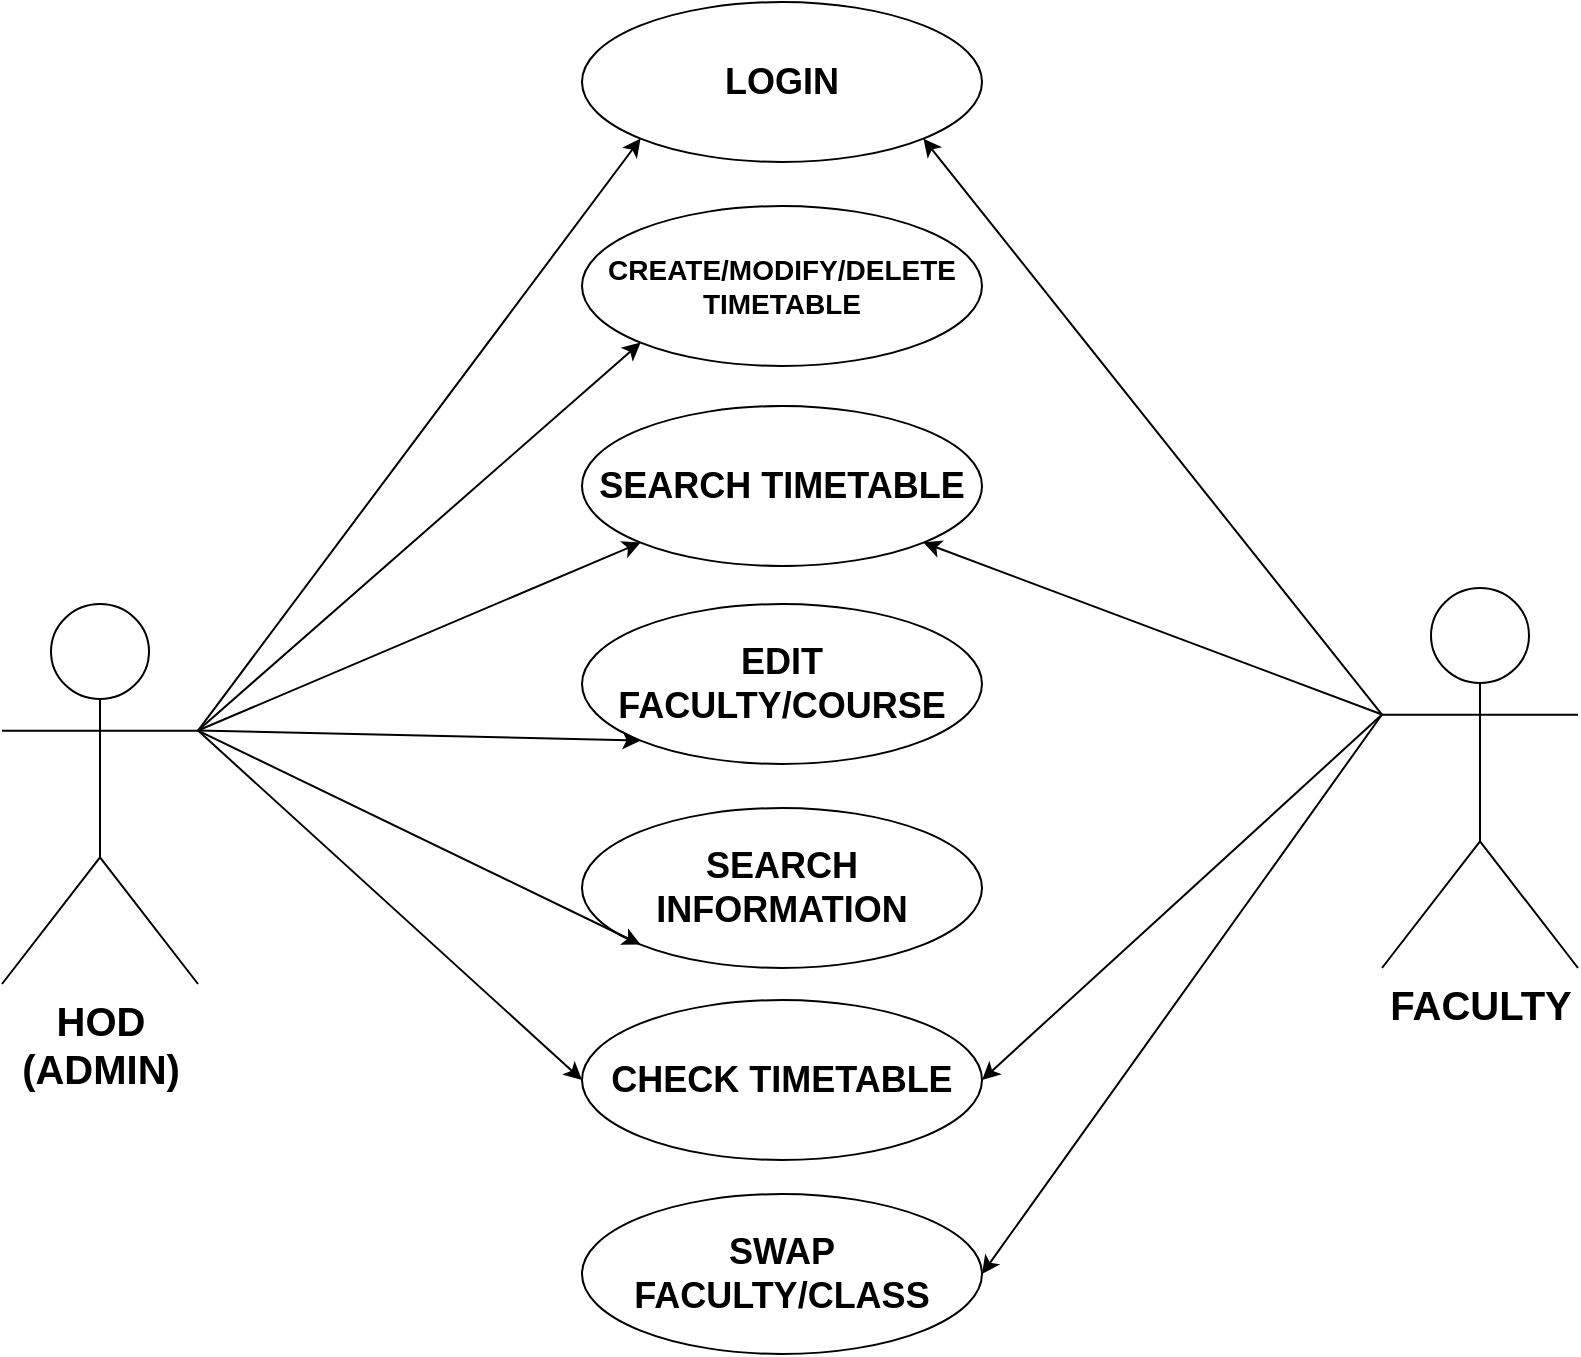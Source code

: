<mxfile version="24.2.1" type="device">
  <diagram id="C5RBs43oDa-KdzZeNtuy" name="Page-1">
    <mxGraphModel dx="1222" dy="758" grid="1" gridSize="10" guides="1" tooltips="1" connect="1" arrows="1" fold="1" page="1" pageScale="1" pageWidth="827" pageHeight="1169" math="0" shadow="0">
      <root>
        <mxCell id="WIyWlLk6GJQsqaUBKTNV-0" />
        <mxCell id="WIyWlLk6GJQsqaUBKTNV-1" parent="WIyWlLk6GJQsqaUBKTNV-0" />
        <mxCell id="2N1NmNBm9IeWq3Z8KtT_-3" value="" style="ellipse;whiteSpace=wrap;html=1;" vertex="1" parent="WIyWlLk6GJQsqaUBKTNV-1">
          <mxGeometry x="350" y="220" width="120" height="80" as="geometry" />
        </mxCell>
        <mxCell id="2N1NmNBm9IeWq3Z8KtT_-4" value="&lt;font style=&quot;font-size: 18px;&quot;&gt;&lt;b&gt;SEARCH TIMETABLE&lt;/b&gt;&lt;/font&gt;" style="ellipse;whiteSpace=wrap;html=1;" vertex="1" parent="WIyWlLk6GJQsqaUBKTNV-1">
          <mxGeometry x="310" y="220" width="200" height="80" as="geometry" />
        </mxCell>
        <mxCell id="2N1NmNBm9IeWq3Z8KtT_-6" value="&lt;font style=&quot;font-size: 18px;&quot;&gt;&lt;b&gt;SWAP FACULTY/CLASS&lt;/b&gt;&lt;/font&gt;" style="ellipse;whiteSpace=wrap;html=1;" vertex="1" parent="WIyWlLk6GJQsqaUBKTNV-1">
          <mxGeometry x="310" y="614" width="200" height="80" as="geometry" />
        </mxCell>
        <mxCell id="2N1NmNBm9IeWq3Z8KtT_-7" value="&lt;font style=&quot;font-size: 18px;&quot;&gt;&lt;b&gt;CHECK TIMETABLE&lt;/b&gt;&lt;/font&gt;" style="ellipse;whiteSpace=wrap;html=1;" vertex="1" parent="WIyWlLk6GJQsqaUBKTNV-1">
          <mxGeometry x="310" y="517" width="200" height="80" as="geometry" />
        </mxCell>
        <mxCell id="2N1NmNBm9IeWq3Z8KtT_-8" value="&lt;font style=&quot;font-size: 18px;&quot;&gt;&lt;b&gt;SEARCH INFORMATION&lt;/b&gt;&lt;/font&gt;" style="ellipse;whiteSpace=wrap;html=1;" vertex="1" parent="WIyWlLk6GJQsqaUBKTNV-1">
          <mxGeometry x="310" y="421" width="200" height="80" as="geometry" />
        </mxCell>
        <mxCell id="2N1NmNBm9IeWq3Z8KtT_-9" value="&lt;font style=&quot;font-size: 18px;&quot;&gt;&lt;b style=&quot;&quot;&gt;EDIT FACULTY/COURSE&lt;/b&gt;&lt;/font&gt;" style="ellipse;whiteSpace=wrap;html=1;" vertex="1" parent="WIyWlLk6GJQsqaUBKTNV-1">
          <mxGeometry x="310" y="319" width="200" height="80" as="geometry" />
        </mxCell>
        <mxCell id="2N1NmNBm9IeWq3Z8KtT_-10" value="&lt;font style=&quot;font-size: 14px;&quot;&gt;&lt;b&gt;CREATE/MODIFY/DELETE&lt;/b&gt;&lt;/font&gt;&lt;div&gt;&lt;font style=&quot;font-size: 14px;&quot;&gt;&lt;b&gt;TIMETABLE&lt;/b&gt;&lt;/font&gt;&lt;/div&gt;" style="ellipse;whiteSpace=wrap;html=1;" vertex="1" parent="WIyWlLk6GJQsqaUBKTNV-1">
          <mxGeometry x="310" y="120" width="200" height="80" as="geometry" />
        </mxCell>
        <mxCell id="2N1NmNBm9IeWq3Z8KtT_-11" value="&lt;font style=&quot;font-size: 18px;&quot;&gt;&lt;b&gt;LOGIN&lt;/b&gt;&lt;/font&gt;" style="ellipse;whiteSpace=wrap;html=1;" vertex="1" parent="WIyWlLk6GJQsqaUBKTNV-1">
          <mxGeometry x="310" y="18" width="200" height="80" as="geometry" />
        </mxCell>
        <mxCell id="2N1NmNBm9IeWq3Z8KtT_-12" value="&lt;span style=&quot;font-size: 20px;&quot;&gt;&lt;b&gt;HOD&lt;/b&gt;&lt;/span&gt;&lt;div&gt;&lt;span style=&quot;font-size: 20px;&quot;&gt;&lt;b&gt;(ADMIN)&lt;/b&gt;&lt;/span&gt;&lt;/div&gt;" style="shape=umlActor;verticalLabelPosition=bottom;verticalAlign=top;html=1;outlineConnect=0;" vertex="1" parent="WIyWlLk6GJQsqaUBKTNV-1">
          <mxGeometry x="20" y="319" width="98" height="190" as="geometry" />
        </mxCell>
        <mxCell id="2N1NmNBm9IeWq3Z8KtT_-13" value="&lt;b&gt;&lt;font style=&quot;font-size: 20px;&quot;&gt;FACULTY&lt;/font&gt;&lt;/b&gt;" style="shape=umlActor;verticalLabelPosition=bottom;verticalAlign=top;html=1;outlineConnect=0;" vertex="1" parent="WIyWlLk6GJQsqaUBKTNV-1">
          <mxGeometry x="710" y="311" width="98" height="190" as="geometry" />
        </mxCell>
        <mxCell id="2N1NmNBm9IeWq3Z8KtT_-14" value="" style="endArrow=classic;html=1;rounded=0;exitX=1;exitY=0.333;exitDx=0;exitDy=0;exitPerimeter=0;entryX=0;entryY=1;entryDx=0;entryDy=0;" edge="1" parent="WIyWlLk6GJQsqaUBKTNV-1" source="2N1NmNBm9IeWq3Z8KtT_-12" target="2N1NmNBm9IeWq3Z8KtT_-11">
          <mxGeometry width="50" height="50" relative="1" as="geometry">
            <mxPoint x="310" y="550" as="sourcePoint" />
            <mxPoint x="280" y="270" as="targetPoint" />
            <Array as="points" />
          </mxGeometry>
        </mxCell>
        <mxCell id="2N1NmNBm9IeWq3Z8KtT_-15" value="" style="endArrow=classic;html=1;rounded=0;exitX=1;exitY=0.333;exitDx=0;exitDy=0;exitPerimeter=0;entryX=0;entryY=1;entryDx=0;entryDy=0;" edge="1" parent="WIyWlLk6GJQsqaUBKTNV-1" source="2N1NmNBm9IeWq3Z8KtT_-12" target="2N1NmNBm9IeWq3Z8KtT_-10">
          <mxGeometry width="50" height="50" relative="1" as="geometry">
            <mxPoint x="310" y="340" as="sourcePoint" />
            <mxPoint x="360" y="290" as="targetPoint" />
          </mxGeometry>
        </mxCell>
        <mxCell id="2N1NmNBm9IeWq3Z8KtT_-17" value="" style="endArrow=classic;html=1;rounded=0;exitX=1;exitY=0.333;exitDx=0;exitDy=0;exitPerimeter=0;entryX=0;entryY=1;entryDx=0;entryDy=0;" edge="1" parent="WIyWlLk6GJQsqaUBKTNV-1" source="2N1NmNBm9IeWq3Z8KtT_-12" target="2N1NmNBm9IeWq3Z8KtT_-4">
          <mxGeometry width="50" height="50" relative="1" as="geometry">
            <mxPoint x="310" y="340" as="sourcePoint" />
            <mxPoint x="360" y="290" as="targetPoint" />
          </mxGeometry>
        </mxCell>
        <mxCell id="2N1NmNBm9IeWq3Z8KtT_-18" value="" style="endArrow=classic;html=1;rounded=0;exitX=1;exitY=0.333;exitDx=0;exitDy=0;exitPerimeter=0;entryX=0;entryY=1;entryDx=0;entryDy=0;" edge="1" parent="WIyWlLk6GJQsqaUBKTNV-1" source="2N1NmNBm9IeWq3Z8KtT_-12" target="2N1NmNBm9IeWq3Z8KtT_-9">
          <mxGeometry width="50" height="50" relative="1" as="geometry">
            <mxPoint x="310" y="340" as="sourcePoint" />
            <mxPoint x="360" y="290" as="targetPoint" />
          </mxGeometry>
        </mxCell>
        <mxCell id="2N1NmNBm9IeWq3Z8KtT_-19" value="" style="endArrow=classic;html=1;rounded=0;exitX=1;exitY=0.333;exitDx=0;exitDy=0;exitPerimeter=0;entryX=0;entryY=1;entryDx=0;entryDy=0;" edge="1" parent="WIyWlLk6GJQsqaUBKTNV-1" source="2N1NmNBm9IeWq3Z8KtT_-12" target="2N1NmNBm9IeWq3Z8KtT_-8">
          <mxGeometry width="50" height="50" relative="1" as="geometry">
            <mxPoint x="310" y="340" as="sourcePoint" />
            <mxPoint x="360" y="290" as="targetPoint" />
          </mxGeometry>
        </mxCell>
        <mxCell id="2N1NmNBm9IeWq3Z8KtT_-20" value="" style="endArrow=classic;html=1;rounded=0;exitX=1;exitY=0.333;exitDx=0;exitDy=0;exitPerimeter=0;entryX=0;entryY=0.5;entryDx=0;entryDy=0;" edge="1" parent="WIyWlLk6GJQsqaUBKTNV-1" source="2N1NmNBm9IeWq3Z8KtT_-12" target="2N1NmNBm9IeWq3Z8KtT_-7">
          <mxGeometry width="50" height="50" relative="1" as="geometry">
            <mxPoint x="310" y="470" as="sourcePoint" />
            <mxPoint x="300" y="570" as="targetPoint" />
          </mxGeometry>
        </mxCell>
        <mxCell id="2N1NmNBm9IeWq3Z8KtT_-21" value="" style="endArrow=classic;html=1;rounded=0;exitX=0;exitY=0.333;exitDx=0;exitDy=0;exitPerimeter=0;entryX=1;entryY=1;entryDx=0;entryDy=0;" edge="1" parent="WIyWlLk6GJQsqaUBKTNV-1" source="2N1NmNBm9IeWq3Z8KtT_-13" target="2N1NmNBm9IeWq3Z8KtT_-11">
          <mxGeometry width="50" height="50" relative="1" as="geometry">
            <mxPoint x="340" y="380" as="sourcePoint" />
            <mxPoint x="390" y="330" as="targetPoint" />
          </mxGeometry>
        </mxCell>
        <mxCell id="2N1NmNBm9IeWq3Z8KtT_-22" value="" style="endArrow=classic;html=1;rounded=0;entryX=1;entryY=1;entryDx=0;entryDy=0;exitX=0;exitY=0.333;exitDx=0;exitDy=0;exitPerimeter=0;" edge="1" parent="WIyWlLk6GJQsqaUBKTNV-1" source="2N1NmNBm9IeWq3Z8KtT_-13" target="2N1NmNBm9IeWq3Z8KtT_-4">
          <mxGeometry width="50" height="50" relative="1" as="geometry">
            <mxPoint x="650" y="360" as="sourcePoint" />
            <mxPoint x="580" y="240" as="targetPoint" />
          </mxGeometry>
        </mxCell>
        <mxCell id="2N1NmNBm9IeWq3Z8KtT_-23" value="" style="endArrow=classic;html=1;rounded=0;exitX=0;exitY=0.333;exitDx=0;exitDy=0;exitPerimeter=0;entryX=1;entryY=0.5;entryDx=0;entryDy=0;" edge="1" parent="WIyWlLk6GJQsqaUBKTNV-1" source="2N1NmNBm9IeWq3Z8KtT_-13" target="2N1NmNBm9IeWq3Z8KtT_-7">
          <mxGeometry width="50" height="50" relative="1" as="geometry">
            <mxPoint x="340" y="380" as="sourcePoint" />
            <mxPoint x="390" y="330" as="targetPoint" />
          </mxGeometry>
        </mxCell>
        <mxCell id="2N1NmNBm9IeWq3Z8KtT_-24" value="" style="endArrow=classic;html=1;rounded=0;exitX=0;exitY=0.333;exitDx=0;exitDy=0;exitPerimeter=0;entryX=1;entryY=0.5;entryDx=0;entryDy=0;" edge="1" parent="WIyWlLk6GJQsqaUBKTNV-1" source="2N1NmNBm9IeWq3Z8KtT_-13" target="2N1NmNBm9IeWq3Z8KtT_-6">
          <mxGeometry width="50" height="50" relative="1" as="geometry">
            <mxPoint x="340" y="380" as="sourcePoint" />
            <mxPoint x="390" y="330" as="targetPoint" />
          </mxGeometry>
        </mxCell>
      </root>
    </mxGraphModel>
  </diagram>
</mxfile>
